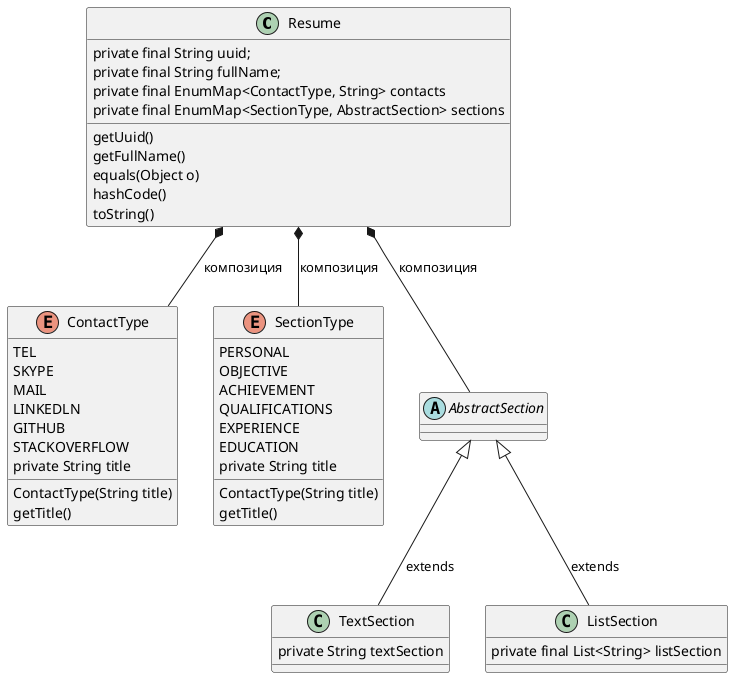 @startuml
'https://plantuml.com/class-diagram

 class Resume {
    private final String uuid;
    private final String fullName;
    private final EnumMap<ContactType, String> contacts
    private final EnumMap<SectionType, AbstractSection> sections
     getUuid()
     getFullName()
     equals(Object o)
     hashCode()
     toString()
}

 Resume  *-- ContactType : композиция
 enum ContactType{
     TEL
     SKYPE
     MAIL
     LINKEDLN
     GITHUB
     STACKOVERFLOW
     private String title
      ContactType(String title)
      getTitle()
 }

Resume  *-- SectionType : композиция
 enum SectionType{
      PERSONAL
      OBJECTIVE
      ACHIEVEMENT
      QUALIFICATIONS
      EXPERIENCE
      EDUCATION
      private String title
       ContactType(String title)
       getTitle()
 }

Resume  *--  AbstractSection : композиция
     abstract class AbstractSection {
    }

AbstractSection <|-- TextSection : extends
class TextSection {
      private String textSection
}

AbstractSection <|-- ListSection : extends
class ListSection {
    private final List<String> listSection
}

@enduml